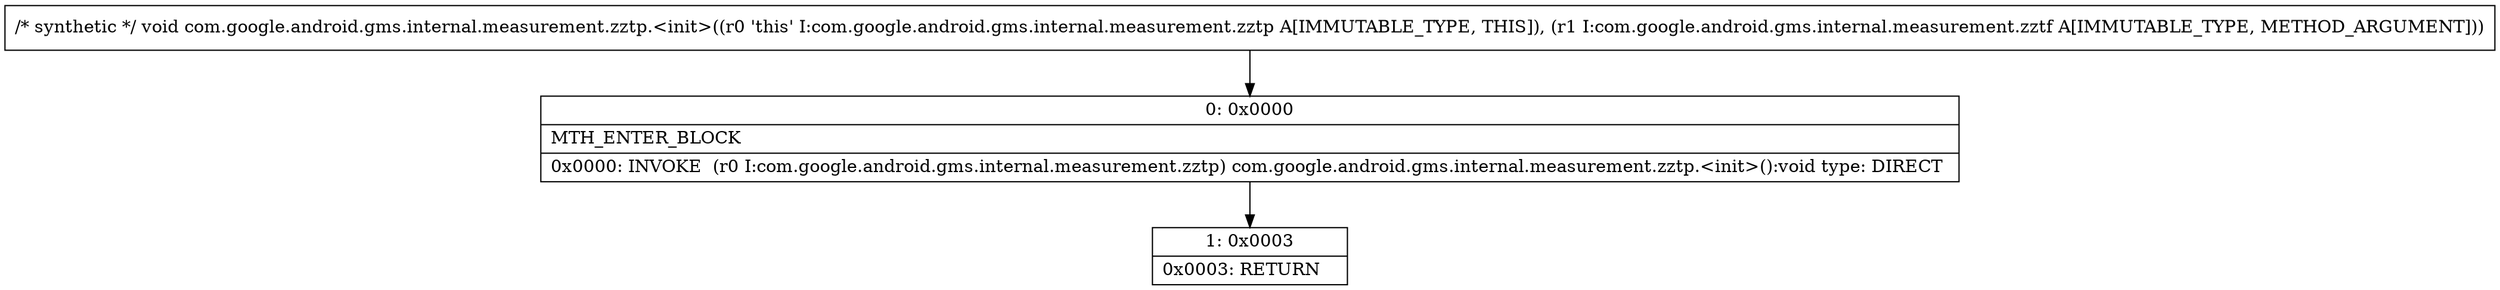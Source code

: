 digraph "CFG forcom.google.android.gms.internal.measurement.zztp.\<init\>(Lcom\/google\/android\/gms\/internal\/measurement\/zztf;)V" {
Node_0 [shape=record,label="{0\:\ 0x0000|MTH_ENTER_BLOCK\l|0x0000: INVOKE  (r0 I:com.google.android.gms.internal.measurement.zztp) com.google.android.gms.internal.measurement.zztp.\<init\>():void type: DIRECT \l}"];
Node_1 [shape=record,label="{1\:\ 0x0003|0x0003: RETURN   \l}"];
MethodNode[shape=record,label="{\/* synthetic *\/ void com.google.android.gms.internal.measurement.zztp.\<init\>((r0 'this' I:com.google.android.gms.internal.measurement.zztp A[IMMUTABLE_TYPE, THIS]), (r1 I:com.google.android.gms.internal.measurement.zztf A[IMMUTABLE_TYPE, METHOD_ARGUMENT])) }"];
MethodNode -> Node_0;
Node_0 -> Node_1;
}


